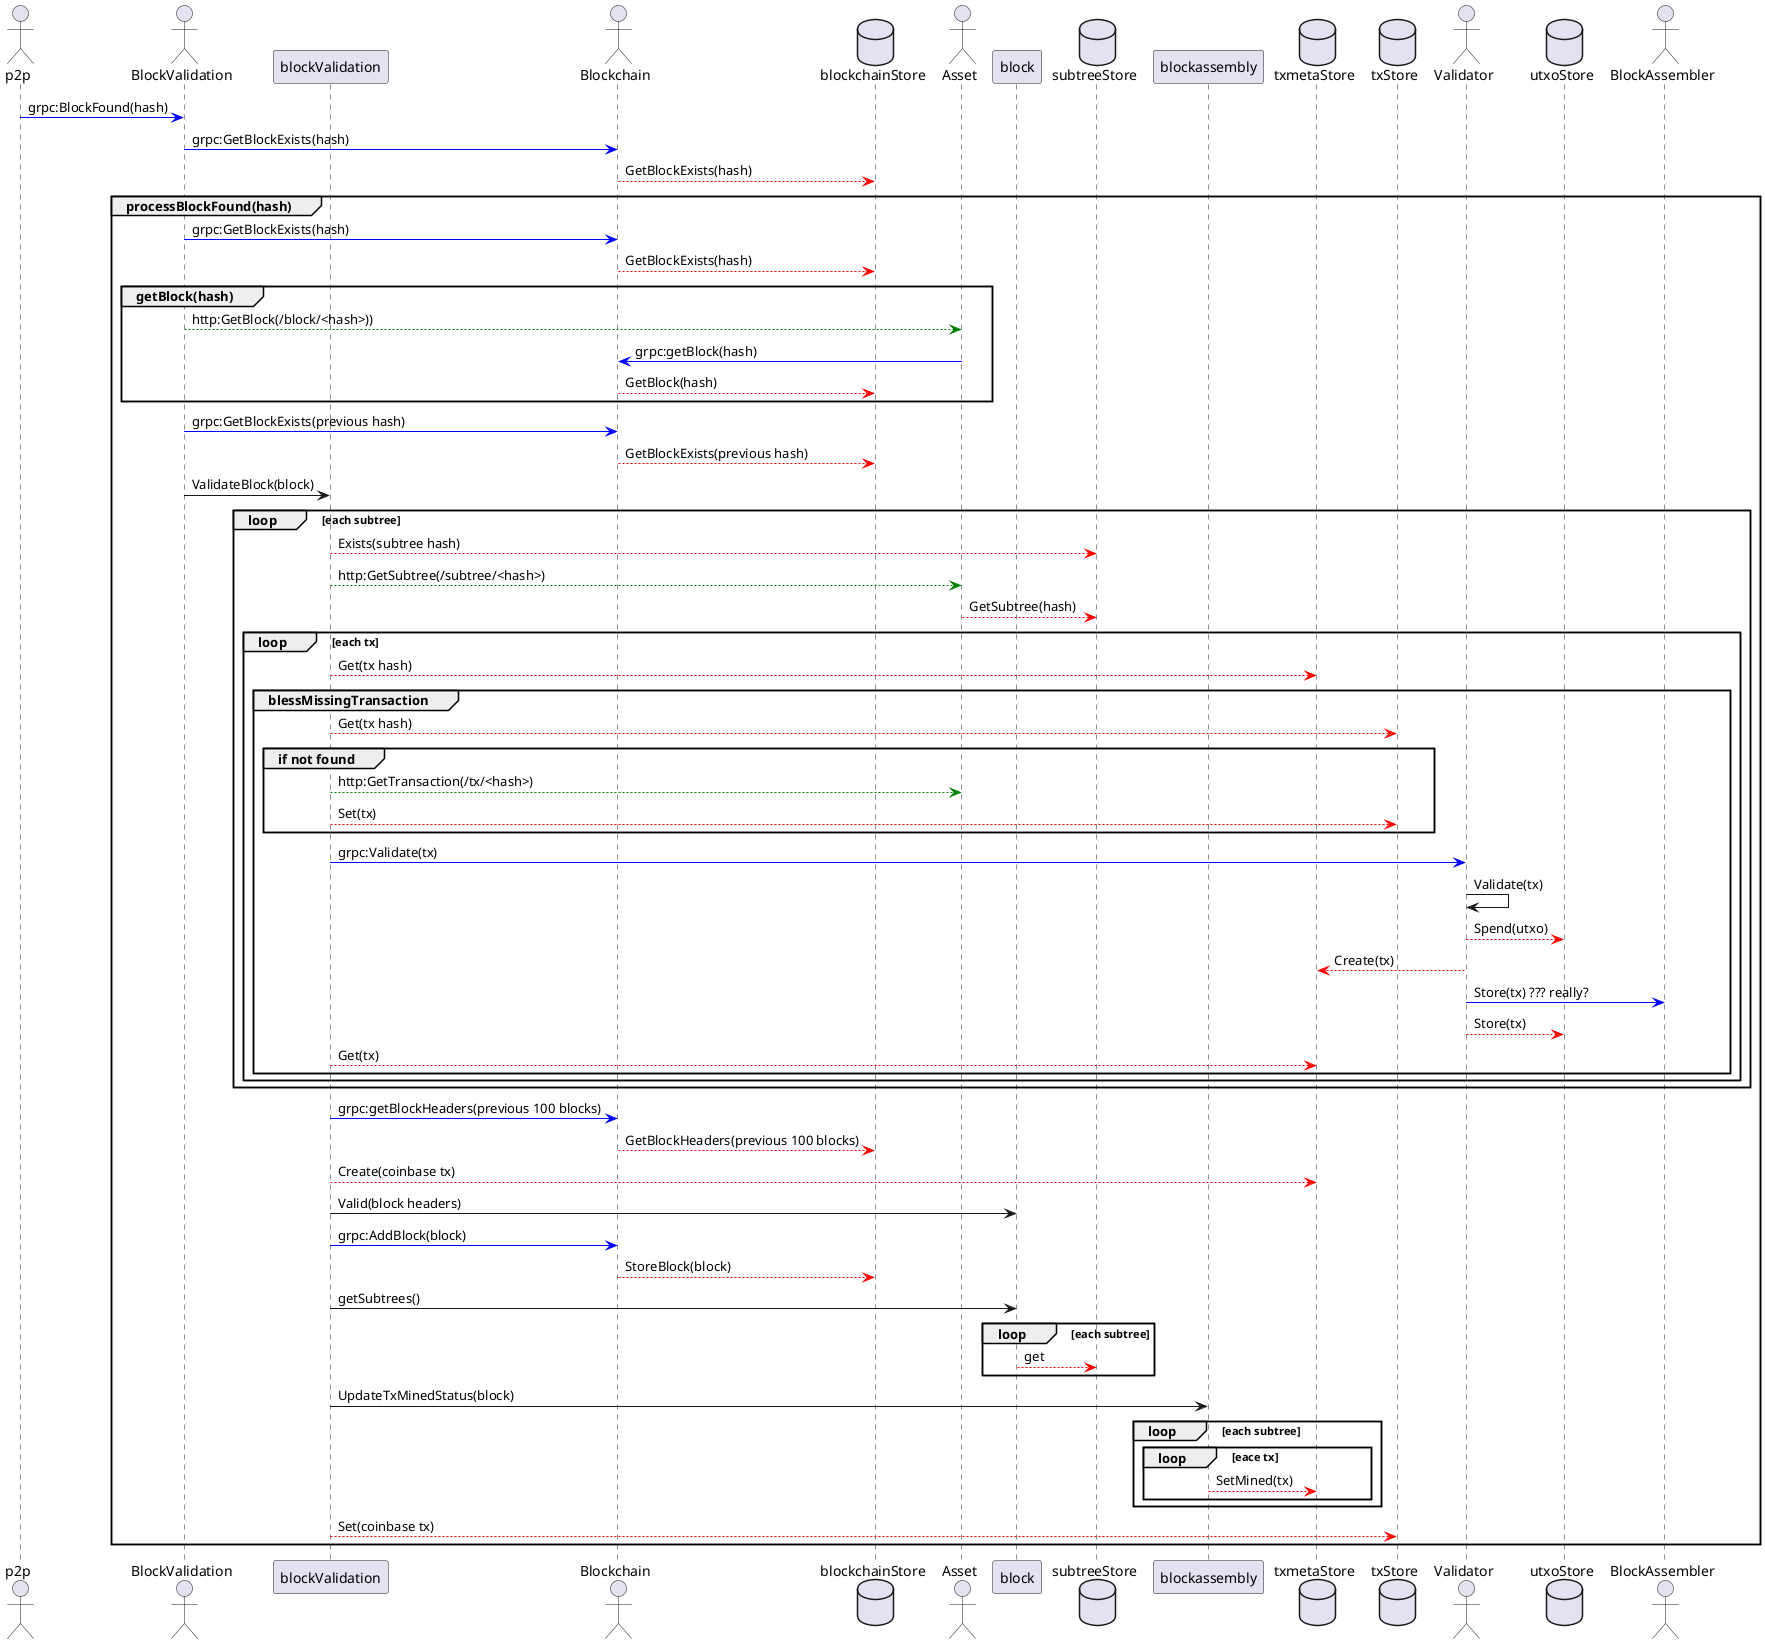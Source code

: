 @startuml overview
actor p2p
actor BlockValidation
participant blockValidation
actor Blockchain
database blockchainStore
actor Asset
participant block
database subtreeStore
participant blockassembly
database txmetaStore
database txStore
actor Validator
database utxoStore
actor BlockAssembler


p2p -[#blue]> BlockValidation : grpc:BlockFound(hash)
BlockValidation -[#blue]> Blockchain : grpc:GetBlockExists(hash)
Blockchain -[#red]-> blockchainStore : GetBlockExists(hash)
group processBlockFound(hash)
BlockValidation -[#blue]> Blockchain : grpc:GetBlockExists(hash)
Blockchain -[#red]-> blockchainStore : GetBlockExists(hash)
group getBlock(hash)
BlockValidation -[#green]--> Asset : http:GetBlock(/block/<hash>))
Asset -[#blue]> Blockchain : grpc:getBlock(hash)
Blockchain -[#red]-> blockchainStore : GetBlock(hash)
end
BlockValidation -[#blue]> Blockchain : grpc:GetBlockExists(previous hash)
Blockchain -[#red]-> blockchainStore : GetBlockExists(previous hash)
BlockValidation -> blockValidation : ValidateBlock(block)

loop each subtree
blockValidation -[#red]-> subtreeStore : Exists(subtree hash)
blockValidation -[#green]--> Asset : http:GetSubtree(/subtree/<hash>)
Asset -[#red]-> subtreeStore : GetSubtree(hash)
loop each tx
blockValidation -[#red]-> txmetaStore : Get(tx hash)
group blessMissingTransaction
blockValidation -[#red]-> txStore: Get(tx hash)
group if not found
blockValidation -[#green]--> Asset : http:GetTransaction(/tx/<hash>)
blockValidation -[#red]-> txStore : Set(tx)
end
blockValidation -[#blue]> Validator : grpc:Validate(tx)
Validator -> Validator : Validate(tx)
Validator -[#red]-> utxoStore : Spend(utxo)
Validator -[#red]-> txmetaStore : Create(tx)
Validator -[#blue]> BlockAssembler : Store(tx) ??? really?
Validator -[#red]-> utxoStore : Store(tx)
blockValidation -[#red]-> txmetaStore : Get(tx)
end
end
end
blockValidation -[#blue]> Blockchain : grpc:getBlockHeaders(previous 100 blocks)
Blockchain -[#red]-> blockchainStore : GetBlockHeaders(previous 100 blocks)
blockValidation -[#red]-> txmetaStore : Create(coinbase tx)
blockValidation -> block : Valid(block headers)
blockValidation -[#blue]> Blockchain : grpc:AddBlock(block)
Blockchain -[#red]-> blockchainStore : StoreBlock(block)
blockValidation -> block : getSubtrees()
loop each subtree
block -[#red]-> subtreeStore : get

end
blockValidation -> blockassembly : UpdateTxMinedStatus(block)
loop each subtree
loop eace tx
blockassembly -[#red]-> txmetaStore : SetMined(tx)
end
end
blockValidation -[#red]-> txStore : Set(coinbase tx)
end

@enduml
